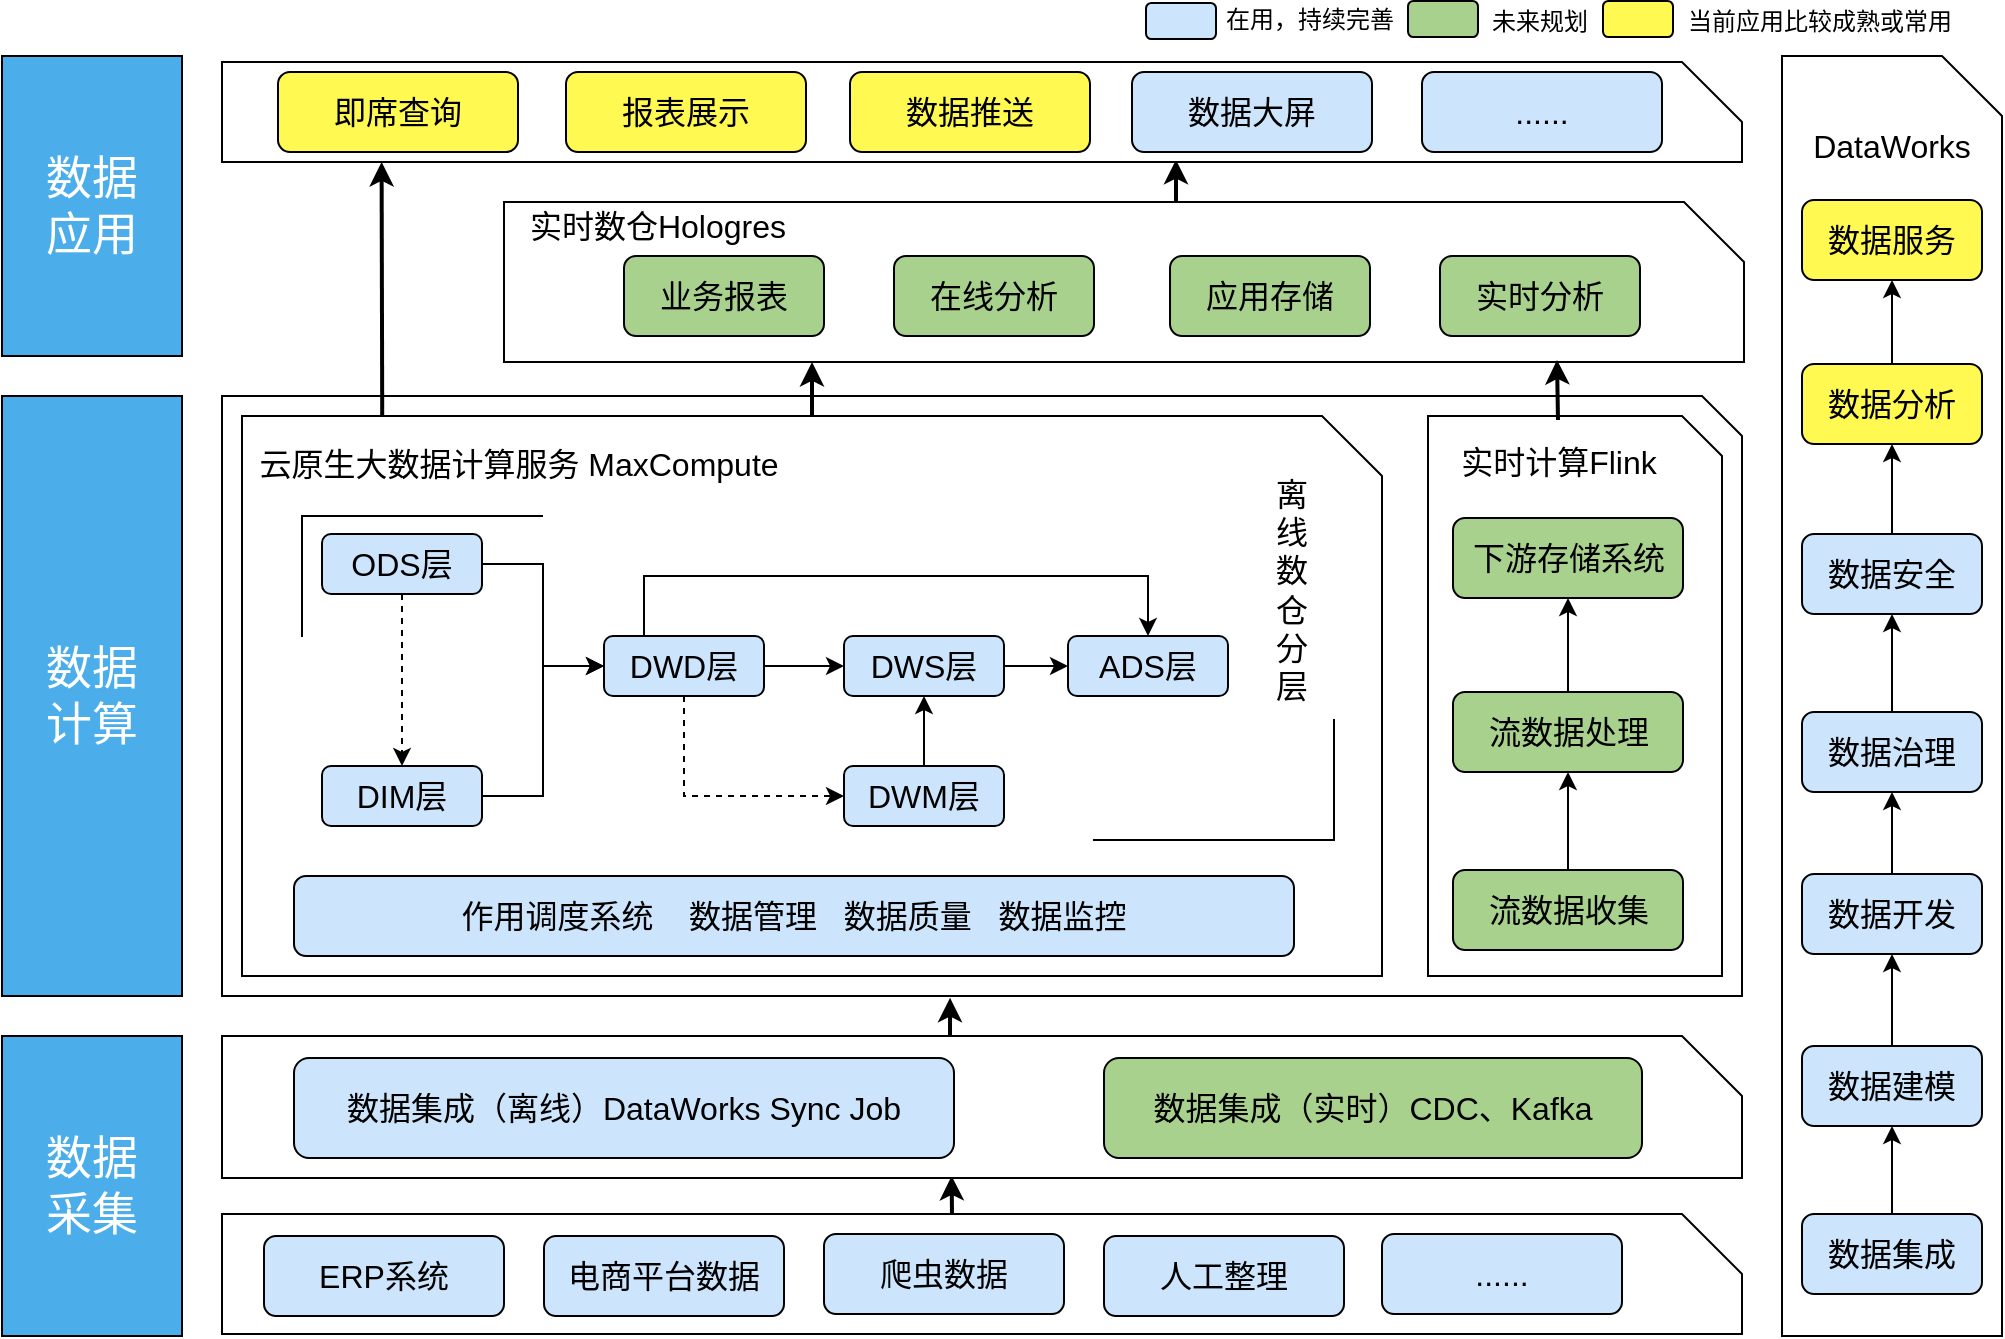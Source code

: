 <mxfile version="21.6.8" type="device">
  <diagram name="第 1 页" id="QZ-XhquxqgqQQardBemm">
    <mxGraphModel dx="1418" dy="828" grid="1" gridSize="10" guides="1" tooltips="1" connect="1" arrows="1" fold="1" page="1" pageScale="1" pageWidth="827" pageHeight="1169" math="0" shadow="0">
      <root>
        <mxCell id="0" />
        <mxCell id="1" parent="0" />
        <mxCell id="tLti-YRvukuOcAs1XiKG-55" style="edgeStyle=orthogonalEdgeStyle;rounded=0;orthogonalLoop=1;jettySize=auto;html=1;exitX=0;exitY=0;exitDx=0;exitDy=395;exitPerimeter=0;entryX=0.986;entryY=0.52;entryDx=0;entryDy=0;entryPerimeter=0;strokeWidth=2;fontSize=16;" parent="1" source="TaoI4OjyOEbNl3elvoRA-2" target="TaoI4OjyOEbNl3elvoRA-11" edge="1">
          <mxGeometry relative="1" as="geometry" />
        </mxCell>
        <mxCell id="TaoI4OjyOEbNl3elvoRA-2" value="" style="shape=card;whiteSpace=wrap;html=1;direction=south;strokeColor=#000000;fontSize=16;" parent="1" vertex="1">
          <mxGeometry x="350" y="769" width="760" height="60" as="geometry" />
        </mxCell>
        <mxCell id="TaoI4OjyOEbNl3elvoRA-3" value="&lt;font style=&quot;font-size: 16px;&quot;&gt;ERP系统&lt;/font&gt;" style="rounded=1;whiteSpace=wrap;html=1;movable=1;resizable=1;rotatable=1;deletable=1;editable=1;locked=0;connectable=1;fillColor=#cce5fc;strokeColor=#000000;fontSize=16;" parent="1" vertex="1">
          <mxGeometry x="371" y="780" width="120" height="40" as="geometry" />
        </mxCell>
        <mxCell id="TaoI4OjyOEbNl3elvoRA-4" value="&lt;font style=&quot;font-size: 16px;&quot;&gt;爬虫数据&lt;/font&gt;" style="rounded=1;whiteSpace=wrap;html=1;movable=1;resizable=1;rotatable=1;deletable=1;editable=1;locked=0;connectable=1;fillColor=#cce5fc;strokeColor=#000000;fontSize=16;" parent="1" vertex="1">
          <mxGeometry x="651" y="779" width="120" height="40" as="geometry" />
        </mxCell>
        <mxCell id="TaoI4OjyOEbNl3elvoRA-5" value="&lt;span style=&quot;font-size: 16px;&quot;&gt;电商平台数据&lt;/span&gt;" style="rounded=1;whiteSpace=wrap;html=1;movable=1;resizable=1;rotatable=1;deletable=1;editable=1;locked=0;connectable=1;fillColor=#cce5fc;strokeColor=#000000;fontSize=16;" parent="1" vertex="1">
          <mxGeometry x="511" y="780" width="120" height="40" as="geometry" />
        </mxCell>
        <mxCell id="TaoI4OjyOEbNl3elvoRA-6" value="&lt;font style=&quot;font-size: 16px;&quot;&gt;人工整理&lt;/font&gt;" style="rounded=1;whiteSpace=wrap;html=1;movable=1;resizable=1;rotatable=1;deletable=1;editable=1;locked=0;connectable=1;fillColor=#cce5fc;strokeColor=#000000;fontSize=16;" parent="1" vertex="1">
          <mxGeometry x="791" y="780" width="120" height="40" as="geometry" />
        </mxCell>
        <mxCell id="TaoI4OjyOEbNl3elvoRA-7" value="" style="shape=card;whiteSpace=wrap;html=1;direction=south;strokeColor=#000000;fontSize=16;" parent="1" vertex="1">
          <mxGeometry x="1130" y="190" width="110" height="640" as="geometry" />
        </mxCell>
        <mxCell id="TaoI4OjyOEbNl3elvoRA-9" value="&lt;font style=&quot;font-size: 16px;&quot;&gt;DataWorks&lt;/font&gt;" style="text;html=1;strokeColor=none;fillColor=none;align=center;verticalAlign=middle;whiteSpace=wrap;rounded=0;fontColor=#000000;fontSize=16;" parent="1" vertex="1">
          <mxGeometry x="1135" y="220" width="100" height="30" as="geometry" />
        </mxCell>
        <mxCell id="tLti-YRvukuOcAs1XiKG-60" style="edgeStyle=orthogonalEdgeStyle;rounded=0;orthogonalLoop=1;jettySize=auto;html=1;exitX=0;exitY=0;exitDx=0;exitDy=395;exitPerimeter=0;entryX=1.003;entryY=0.521;entryDx=0;entryDy=0;entryPerimeter=0;strokeWidth=2;fontSize=16;" parent="1" source="TaoI4OjyOEbNl3elvoRA-11" target="TaoI4OjyOEbNl3elvoRA-14" edge="1">
          <mxGeometry relative="1" as="geometry" />
        </mxCell>
        <mxCell id="TaoI4OjyOEbNl3elvoRA-11" value="" style="shape=card;whiteSpace=wrap;html=1;direction=south;strokeColor=#000000;fontSize=16;" parent="1" vertex="1">
          <mxGeometry x="350" y="680" width="760" height="71" as="geometry" />
        </mxCell>
        <mxCell id="TaoI4OjyOEbNl3elvoRA-12" value="&lt;span style=&quot;font-size: 16px;&quot;&gt;数据集成（离线）DataWorks Sync Job&lt;/span&gt;" style="rounded=1;whiteSpace=wrap;html=1;movable=1;resizable=1;rotatable=1;deletable=1;editable=1;locked=0;connectable=1;fillColor=#cce5fc;strokeColor=#000000;fontSize=16;" parent="1" vertex="1">
          <mxGeometry x="386" y="691" width="330" height="50" as="geometry" />
        </mxCell>
        <mxCell id="TaoI4OjyOEbNl3elvoRA-13" value="&lt;span style=&quot;font-size: 16px;&quot;&gt;数据集成（实时）CDC、Kafka&lt;/span&gt;" style="rounded=1;whiteSpace=wrap;html=1;movable=1;resizable=1;rotatable=1;deletable=1;editable=1;locked=0;connectable=1;fillColor=#a9d18e;strokeColor=#000000;fontSize=16;" parent="1" vertex="1">
          <mxGeometry x="791" y="691" width="269" height="50" as="geometry" />
        </mxCell>
        <mxCell id="TaoI4OjyOEbNl3elvoRA-14" value="" style="verticalLabelPosition=bottom;verticalAlign=top;html=1;shape=card;whiteSpace=wrap;size=20;arcSize=12;direction=south;strokeColor=#000000;fontSize=16;" parent="1" vertex="1">
          <mxGeometry x="350" y="360" width="760" height="300" as="geometry" />
        </mxCell>
        <mxCell id="TaoI4OjyOEbNl3elvoRA-16" value="" style="verticalLabelPosition=bottom;verticalAlign=top;html=1;shape=card;whiteSpace=wrap;size=20;arcSize=12;direction=south;strokeColor=#000000;fontSize=16;" parent="1" vertex="1">
          <mxGeometry x="953" y="370" width="147" height="280" as="geometry" />
        </mxCell>
        <mxCell id="TaoI4OjyOEbNl3elvoRA-17" value="&lt;font style=&quot;font-size: 16px;&quot;&gt;实时计算Flink&lt;/font&gt;" style="text;html=1;strokeColor=none;fillColor=none;align=center;verticalAlign=middle;whiteSpace=wrap;rounded=0;fontColor=#000000;labelBorderColor=none;fontSize=16;" parent="1" vertex="1">
          <mxGeometry x="960.5" y="378" width="115" height="30" as="geometry" />
        </mxCell>
        <mxCell id="TaoI4OjyOEbNl3elvoRA-19" value="" style="shape=card;whiteSpace=wrap;html=1;direction=south;strokeColor=#000000;fontSize=16;" parent="1" vertex="1">
          <mxGeometry x="360" y="370" width="570" height="280" as="geometry" />
        </mxCell>
        <mxCell id="TaoI4OjyOEbNl3elvoRA-20" value="&lt;span style=&quot;font-size: 16px;&quot;&gt;下游存储系统&lt;/span&gt;" style="rounded=1;whiteSpace=wrap;html=1;movable=1;resizable=1;rotatable=1;deletable=1;editable=1;locked=0;connectable=1;fillColor=#a9d18e;strokeColor=#000000;fontSize=16;" parent="1" vertex="1">
          <mxGeometry x="965.5" y="421" width="115" height="40" as="geometry" />
        </mxCell>
        <mxCell id="TaoI4OjyOEbNl3elvoRA-21" value="" style="edgeStyle=orthogonalEdgeStyle;rounded=0;orthogonalLoop=1;jettySize=auto;html=1;strokeWidth=1;strokeColor=#000000;fontSize=16;" parent="1" source="TaoI4OjyOEbNl3elvoRA-22" target="TaoI4OjyOEbNl3elvoRA-20" edge="1">
          <mxGeometry relative="1" as="geometry" />
        </mxCell>
        <mxCell id="TaoI4OjyOEbNl3elvoRA-22" value="&lt;span style=&quot;font-size: 16px;&quot;&gt;流数据处理&lt;/span&gt;" style="rounded=1;whiteSpace=wrap;html=1;movable=1;resizable=1;rotatable=1;deletable=1;editable=1;locked=0;connectable=1;fillColor=#a9d18e;strokeColor=#000000;fontSize=16;" parent="1" vertex="1">
          <mxGeometry x="965.5" y="508" width="115" height="40" as="geometry" />
        </mxCell>
        <mxCell id="tLti-YRvukuOcAs1XiKG-68" value="" style="edgeStyle=orthogonalEdgeStyle;rounded=0;orthogonalLoop=1;jettySize=auto;html=1;" parent="1" source="TaoI4OjyOEbNl3elvoRA-24" target="TaoI4OjyOEbNl3elvoRA-22" edge="1">
          <mxGeometry relative="1" as="geometry" />
        </mxCell>
        <mxCell id="TaoI4OjyOEbNl3elvoRA-24" value="&lt;span style=&quot;font-size: 16px;&quot;&gt;流数据收集&lt;/span&gt;" style="rounded=1;whiteSpace=wrap;html=1;movable=1;resizable=1;rotatable=1;deletable=1;editable=1;locked=0;connectable=1;fillColor=#a9d18e;strokeColor=#000000;fontSize=16;" parent="1" vertex="1">
          <mxGeometry x="965.5" y="597" width="115" height="40" as="geometry" />
        </mxCell>
        <mxCell id="TaoI4OjyOEbNl3elvoRA-25" style="edgeStyle=elbowEdgeStyle;rounded=0;orthogonalLoop=1;jettySize=auto;html=1;entryX=1.038;entryY=0.231;entryDx=0;entryDy=0;entryPerimeter=0;strokeColor=#000000;strokeWidth=2;fontSize=16;" parent="1" edge="1">
          <mxGeometry relative="1" as="geometry">
            <mxPoint x="827" y="263" as="sourcePoint" />
            <mxPoint x="826.75" y="241.9" as="targetPoint" />
          </mxGeometry>
        </mxCell>
        <mxCell id="TaoI4OjyOEbNl3elvoRA-26" value="" style="shape=card;whiteSpace=wrap;html=1;direction=south;strokeColor=#000000;fontSize=16;" parent="1" vertex="1">
          <mxGeometry x="491" y="263" width="620" height="80" as="geometry" />
        </mxCell>
        <mxCell id="TaoI4OjyOEbNl3elvoRA-27" value="&lt;font style=&quot;font-size: 16px;&quot;&gt;实时数仓Hologres&lt;/font&gt;" style="text;html=1;strokeColor=none;fillColor=none;align=center;verticalAlign=middle;whiteSpace=wrap;rounded=0;fontColor=#000000;fontSize=16;" parent="1" vertex="1">
          <mxGeometry x="493" y="260" width="150" height="30" as="geometry" />
        </mxCell>
        <mxCell id="TaoI4OjyOEbNl3elvoRA-28" value="&lt;font style=&quot;font-size: 16px;&quot;&gt;业务报表&lt;/font&gt;" style="rounded=1;whiteSpace=wrap;html=1;movable=1;resizable=1;rotatable=1;deletable=1;editable=1;locked=0;connectable=1;fillColor=#a9d18e;strokeColor=#000000;fontSize=16;" parent="1" vertex="1">
          <mxGeometry x="551" y="290" width="100" height="40" as="geometry" />
        </mxCell>
        <mxCell id="TaoI4OjyOEbNl3elvoRA-29" value="&lt;span style=&quot;font-size: 16px;&quot;&gt;在线分析&lt;/span&gt;" style="rounded=1;whiteSpace=wrap;html=1;movable=1;resizable=1;rotatable=1;deletable=1;editable=1;locked=0;connectable=1;fillColor=#a9d18e;strokeColor=#000000;fontSize=16;" parent="1" vertex="1">
          <mxGeometry x="686" y="290" width="100" height="40" as="geometry" />
        </mxCell>
        <mxCell id="TaoI4OjyOEbNl3elvoRA-30" value="&lt;font style=&quot;font-size: 16px;&quot;&gt;应用存储&lt;/font&gt;" style="rounded=1;whiteSpace=wrap;html=1;movable=1;resizable=1;rotatable=1;deletable=1;editable=1;locked=0;connectable=1;fillColor=#a9d18e;strokeColor=#000000;fontSize=16;" parent="1" vertex="1">
          <mxGeometry x="824" y="290" width="100" height="40" as="geometry" />
        </mxCell>
        <mxCell id="TaoI4OjyOEbNl3elvoRA-31" value="&lt;font style=&quot;font-size: 16px;&quot;&gt;实时分析&lt;/font&gt;" style="rounded=1;whiteSpace=wrap;html=1;movable=1;resizable=1;rotatable=1;deletable=1;editable=1;locked=0;connectable=1;fillColor=#a9d18e;strokeColor=#000000;fontSize=16;" parent="1" vertex="1">
          <mxGeometry x="959" y="290" width="100" height="40" as="geometry" />
        </mxCell>
        <mxCell id="TaoI4OjyOEbNl3elvoRA-32" value="" style="shape=card;whiteSpace=wrap;html=1;direction=south;strokeColor=#000000;fontSize=16;" parent="1" vertex="1">
          <mxGeometry x="350" y="193" width="760" height="50" as="geometry" />
        </mxCell>
        <mxCell id="TaoI4OjyOEbNl3elvoRA-33" value="&lt;span style=&quot;font-size: 16px;&quot;&gt;即席查询&lt;/span&gt;" style="rounded=1;whiteSpace=wrap;html=1;movable=1;resizable=1;rotatable=1;deletable=1;editable=1;locked=0;connectable=1;fillColor=#fff951;strokeColor=#000000;fontSize=16;" parent="1" vertex="1">
          <mxGeometry x="378" y="198" width="120" height="40" as="geometry" />
        </mxCell>
        <mxCell id="TaoI4OjyOEbNl3elvoRA-34" value="&lt;span style=&quot;font-size: 16px;&quot;&gt;报表展示&lt;/span&gt;" style="rounded=1;whiteSpace=wrap;html=1;movable=1;resizable=1;rotatable=1;deletable=1;editable=1;locked=0;connectable=1;fillColor=#fff951;strokeColor=#000000;fontSize=16;" parent="1" vertex="1">
          <mxGeometry x="522" y="198" width="120" height="40" as="geometry" />
        </mxCell>
        <mxCell id="TaoI4OjyOEbNl3elvoRA-35" value="&lt;span style=&quot;font-size: 16px;&quot;&gt;数据推送&lt;/span&gt;" style="rounded=1;whiteSpace=wrap;html=1;movable=1;resizable=1;rotatable=1;deletable=1;editable=1;locked=0;connectable=1;fillColor=#fff951;strokeColor=#000000;fontSize=16;" parent="1" vertex="1">
          <mxGeometry x="664" y="198" width="120" height="40" as="geometry" />
        </mxCell>
        <mxCell id="TaoI4OjyOEbNl3elvoRA-36" value="&lt;span style=&quot;font-size: 16px;&quot;&gt;数据大屏&lt;/span&gt;" style="rounded=1;whiteSpace=wrap;html=1;movable=1;resizable=1;rotatable=1;deletable=1;editable=1;locked=0;connectable=1;fillColor=#cce5fc;strokeColor=#000000;fontSize=16;" parent="1" vertex="1">
          <mxGeometry x="805" y="198" width="120" height="40" as="geometry" />
        </mxCell>
        <mxCell id="TaoI4OjyOEbNl3elvoRA-37" style="edgeStyle=orthogonalEdgeStyle;rounded=0;orthogonalLoop=1;jettySize=auto;html=1;strokeColor=#000000;strokeWidth=2;fontSize=16;" parent="1" source="TaoI4OjyOEbNl3elvoRA-19" target="TaoI4OjyOEbNl3elvoRA-26" edge="1">
          <mxGeometry relative="1" as="geometry">
            <Array as="points">
              <mxPoint x="580" y="288" />
              <mxPoint x="580" y="288" />
            </Array>
          </mxGeometry>
        </mxCell>
        <mxCell id="TaoI4OjyOEbNl3elvoRA-38" value="云原生大数据计算服务 MaxCompute" style="text;html=1;strokeColor=none;fillColor=none;align=center;verticalAlign=middle;whiteSpace=wrap;rounded=0;fontColor=#000000;fontSize=16;" parent="1" vertex="1">
          <mxGeometry x="367" y="379" width="263" height="30" as="geometry" />
        </mxCell>
        <mxCell id="TaoI4OjyOEbNl3elvoRA-40" value="&lt;span style=&quot;font-size: 16px;&quot;&gt;作用调度系统&amp;nbsp; &amp;nbsp; 数据管理&amp;nbsp; &amp;nbsp;数据质量&amp;nbsp; &amp;nbsp;数据监控&lt;/span&gt;" style="rounded=1;whiteSpace=wrap;html=1;movable=1;resizable=1;rotatable=1;deletable=1;editable=1;locked=0;connectable=1;fillColor=#cce5fc;strokeColor=#000000;fontSize=16;" parent="1" vertex="1">
          <mxGeometry x="386" y="600" width="500" height="40" as="geometry" />
        </mxCell>
        <mxCell id="TaoI4OjyOEbNl3elvoRA-42" value="&lt;font style=&quot;font-size: 16px;&quot;&gt;离线数仓&lt;br style=&quot;font-size: 16px;&quot;&gt;分层&lt;br style=&quot;font-size: 16px;&quot;&gt;&lt;/font&gt;" style="text;html=1;strokeColor=none;fillColor=none;align=center;verticalAlign=middle;whiteSpace=wrap;rounded=0;fontSize=16;" parent="1" vertex="1">
          <mxGeometry x="870" y="387" width="30" height="140" as="geometry" />
        </mxCell>
        <mxCell id="TaoI4OjyOEbNl3elvoRA-50" value="" style="shape=partialRectangle;whiteSpace=wrap;html=1;bottom=0;right=0;fillColor=none;strokeColor=#000000;fontSize=16;" parent="1" vertex="1">
          <mxGeometry x="390" y="420" width="120" height="60" as="geometry" />
        </mxCell>
        <mxCell id="TaoI4OjyOEbNl3elvoRA-53" value="" style="shape=partialRectangle;whiteSpace=wrap;html=1;top=0;left=0;fillColor=none;strokeColor=#000000;fontSize=16;" parent="1" vertex="1">
          <mxGeometry x="786" y="522" width="120" height="60" as="geometry" />
        </mxCell>
        <mxCell id="TaoI4OjyOEbNl3elvoRA-55" value="&lt;font style=&quot;font-size: 16px;&quot;&gt;数据服务&lt;/font&gt;" style="rounded=1;whiteSpace=wrap;html=1;movable=1;resizable=1;rotatable=1;deletable=1;editable=1;locked=0;connectable=1;fillColor=#fff951;strokeColor=#000000;fontSize=16;" parent="1" vertex="1">
          <mxGeometry x="1140" y="262" width="90" height="40" as="geometry" />
        </mxCell>
        <mxCell id="TaoI4OjyOEbNl3elvoRA-56" value="" style="edgeStyle=orthogonalEdgeStyle;rounded=0;orthogonalLoop=1;jettySize=auto;html=1;strokeColor=#000000;strokeWidth=1;fontSize=16;" parent="1" source="TaoI4OjyOEbNl3elvoRA-57" target="TaoI4OjyOEbNl3elvoRA-55" edge="1">
          <mxGeometry relative="1" as="geometry" />
        </mxCell>
        <mxCell id="TaoI4OjyOEbNl3elvoRA-57" value="&lt;font style=&quot;font-size: 16px;&quot;&gt;数据分析&lt;/font&gt;" style="rounded=1;whiteSpace=wrap;html=1;movable=1;resizable=1;rotatable=1;deletable=1;editable=1;locked=0;connectable=1;fillColor=#fff951;strokeColor=#000000;fontSize=16;" parent="1" vertex="1">
          <mxGeometry x="1140" y="344" width="90" height="40" as="geometry" />
        </mxCell>
        <mxCell id="TaoI4OjyOEbNl3elvoRA-58" value="" style="edgeStyle=orthogonalEdgeStyle;rounded=0;orthogonalLoop=1;jettySize=auto;html=1;strokeWidth=1;strokeColor=#000000;fontSize=16;" parent="1" source="TaoI4OjyOEbNl3elvoRA-59" target="TaoI4OjyOEbNl3elvoRA-57" edge="1">
          <mxGeometry relative="1" as="geometry" />
        </mxCell>
        <mxCell id="TaoI4OjyOEbNl3elvoRA-59" value="&lt;font style=&quot;font-size: 16px;&quot;&gt;数据安全&lt;/font&gt;" style="rounded=1;whiteSpace=wrap;html=1;movable=1;resizable=1;rotatable=1;deletable=1;editable=1;locked=0;connectable=1;fillColor=#cce5fc;strokeColor=#000000;fontSize=16;" parent="1" vertex="1">
          <mxGeometry x="1140" y="429" width="90" height="40" as="geometry" />
        </mxCell>
        <mxCell id="TaoI4OjyOEbNl3elvoRA-60" value="" style="edgeStyle=orthogonalEdgeStyle;rounded=0;orthogonalLoop=1;jettySize=auto;html=1;strokeColor=#000000;strokeWidth=1;fontSize=16;" parent="1" source="TaoI4OjyOEbNl3elvoRA-61" target="TaoI4OjyOEbNl3elvoRA-59" edge="1">
          <mxGeometry relative="1" as="geometry" />
        </mxCell>
        <mxCell id="TaoI4OjyOEbNl3elvoRA-61" value="&lt;font style=&quot;font-size: 16px;&quot;&gt;数据治理&lt;/font&gt;" style="rounded=1;whiteSpace=wrap;html=1;movable=1;resizable=1;rotatable=1;deletable=1;editable=1;locked=0;connectable=1;fillColor=#cce5fc;strokeColor=#000000;fontSize=16;" parent="1" vertex="1">
          <mxGeometry x="1140" y="518" width="90" height="40" as="geometry" />
        </mxCell>
        <mxCell id="TaoI4OjyOEbNl3elvoRA-62" value="" style="edgeStyle=orthogonalEdgeStyle;rounded=0;orthogonalLoop=1;jettySize=auto;html=1;strokeColor=#000000;strokeWidth=1;fontSize=16;" parent="1" source="TaoI4OjyOEbNl3elvoRA-63" target="TaoI4OjyOEbNl3elvoRA-61" edge="1">
          <mxGeometry relative="1" as="geometry" />
        </mxCell>
        <mxCell id="TaoI4OjyOEbNl3elvoRA-63" value="&lt;font style=&quot;font-size: 16px;&quot;&gt;数据开发&lt;/font&gt;" style="rounded=1;whiteSpace=wrap;html=1;movable=1;resizable=1;rotatable=1;deletable=1;editable=1;locked=0;connectable=1;fillColor=#cce5fc;strokeColor=#000000;fontSize=16;" parent="1" vertex="1">
          <mxGeometry x="1140" y="599" width="90" height="40" as="geometry" />
        </mxCell>
        <mxCell id="TaoI4OjyOEbNl3elvoRA-64" value="" style="edgeStyle=orthogonalEdgeStyle;rounded=0;orthogonalLoop=1;jettySize=auto;html=1;strokeColor=#000000;strokeWidth=1;fontSize=16;" parent="1" source="TaoI4OjyOEbNl3elvoRA-65" target="TaoI4OjyOEbNl3elvoRA-63" edge="1">
          <mxGeometry relative="1" as="geometry" />
        </mxCell>
        <mxCell id="TaoI4OjyOEbNl3elvoRA-65" value="&lt;font style=&quot;font-size: 16px;&quot;&gt;数据建模&lt;/font&gt;" style="rounded=1;whiteSpace=wrap;html=1;movable=1;resizable=1;rotatable=1;deletable=1;editable=1;locked=0;connectable=1;fillColor=#cce5fc;strokeColor=#000000;fontSize=16;" parent="1" vertex="1">
          <mxGeometry x="1140" y="685" width="90" height="40" as="geometry" />
        </mxCell>
        <mxCell id="TaoI4OjyOEbNl3elvoRA-66" value="" style="edgeStyle=orthogonalEdgeStyle;rounded=0;orthogonalLoop=1;jettySize=auto;html=1;strokeColor=#000000;strokeWidth=1;fontSize=16;" parent="1" source="TaoI4OjyOEbNl3elvoRA-67" target="TaoI4OjyOEbNl3elvoRA-65" edge="1">
          <mxGeometry relative="1" as="geometry" />
        </mxCell>
        <mxCell id="TaoI4OjyOEbNl3elvoRA-67" value="&lt;font style=&quot;font-size: 16px;&quot;&gt;数据集成&lt;/font&gt;" style="rounded=1;whiteSpace=wrap;html=1;movable=1;resizable=1;rotatable=1;deletable=1;editable=1;locked=0;connectable=1;fillColor=#cce5fc;strokeColor=#000000;fontSize=16;" parent="1" vertex="1">
          <mxGeometry x="1140" y="769" width="90" height="40" as="geometry" />
        </mxCell>
        <mxCell id="TaoI4OjyOEbNl3elvoRA-69" value="&lt;font style=&quot;font-size: 23px;&quot;&gt;数据&lt;br style=&quot;font-size: 23px;&quot;&gt;采集&lt;br style=&quot;font-size: 23px;&quot;&gt;&lt;/font&gt;" style="text;html=1;strokeColor=#000000;fillColor=#4badea;align=center;verticalAlign=middle;whiteSpace=wrap;rounded=0;fontColor=#ffffff;fontSize=23;" parent="1" vertex="1">
          <mxGeometry x="240" y="680" width="90" height="150" as="geometry" />
        </mxCell>
        <mxCell id="TaoI4OjyOEbNl3elvoRA-70" value="&lt;font style=&quot;font-size: 23px;&quot;&gt;数据&lt;br style=&quot;font-size: 23px;&quot;&gt;计算&lt;br style=&quot;font-size: 23px;&quot;&gt;&lt;/font&gt;" style="text;html=1;strokeColor=#000000;fillColor=#4badea;align=center;verticalAlign=middle;whiteSpace=wrap;rounded=0;fontColor=#ffffff;fontSize=23;" parent="1" vertex="1">
          <mxGeometry x="240" y="360" width="90" height="300" as="geometry" />
        </mxCell>
        <mxCell id="TaoI4OjyOEbNl3elvoRA-72" value="&lt;font style=&quot;font-size: 23px;&quot;&gt;数据&lt;br style=&quot;font-size: 23px;&quot;&gt;应用&lt;br style=&quot;font-size: 23px;&quot;&gt;&lt;/font&gt;" style="text;html=1;strokeColor=#000000;fillColor=#4badea;align=center;verticalAlign=middle;whiteSpace=wrap;rounded=0;fontColor=#ffffff;fontSize=23;" parent="1" vertex="1">
          <mxGeometry x="240" y="190" width="90" height="150" as="geometry" />
        </mxCell>
        <mxCell id="TaoI4OjyOEbNl3elvoRA-145" value="" style="rounded=1;whiteSpace=wrap;html=1;movable=1;resizable=1;rotatable=1;deletable=1;editable=1;locked=0;connectable=1;fillColor=#cce5fc;strokeColor=#000000;strokeWidth=1;" parent="1" vertex="1">
          <mxGeometry x="812" y="163.5" width="35" height="18" as="geometry" />
        </mxCell>
        <mxCell id="TaoI4OjyOEbNl3elvoRA-146" value="" style="rounded=1;whiteSpace=wrap;html=1;movable=1;resizable=1;rotatable=1;deletable=1;editable=1;locked=0;connectable=1;fillColor=#a9d18e;strokeColor=#000000;" parent="1" vertex="1">
          <mxGeometry x="943" y="162.5" width="35" height="18" as="geometry" />
        </mxCell>
        <mxCell id="TaoI4OjyOEbNl3elvoRA-147" value="" style="rounded=1;whiteSpace=wrap;html=1;movable=1;resizable=1;rotatable=1;deletable=1;editable=1;locked=0;connectable=1;fillColor=#fff951;strokeColor=#000000;strokeWidth=1;" parent="1" vertex="1">
          <mxGeometry x="1040.5" y="162.5" width="35" height="18" as="geometry" />
        </mxCell>
        <mxCell id="TaoI4OjyOEbNl3elvoRA-148" value="在用，持续完善" style="rounded=1;whiteSpace=wrap;html=1;movable=1;resizable=1;rotatable=1;deletable=1;editable=1;locked=0;connectable=1;strokeColor=none;fontSize=12;" parent="1" vertex="1">
          <mxGeometry x="849" y="162" width="90" height="20" as="geometry" />
        </mxCell>
        <mxCell id="TaoI4OjyOEbNl3elvoRA-149" value="未来规划" style="rounded=1;whiteSpace=wrap;html=1;movable=1;resizable=1;rotatable=1;deletable=1;editable=1;locked=0;connectable=1;strokeColor=none;" parent="1" vertex="1">
          <mxGeometry x="980.5" y="162.5" width="56" height="20" as="geometry" />
        </mxCell>
        <mxCell id="TaoI4OjyOEbNl3elvoRA-150" value="当前应用比较成熟或常用" style="rounded=1;whiteSpace=wrap;html=1;movable=1;resizable=1;rotatable=1;deletable=1;editable=1;locked=0;connectable=1;strokeColor=none;" parent="1" vertex="1">
          <mxGeometry x="1079" y="162.5" width="140" height="20" as="geometry" />
        </mxCell>
        <mxCell id="tLti-YRvukuOcAs1XiKG-25" style="edgeStyle=orthogonalEdgeStyle;rounded=0;orthogonalLoop=1;jettySize=auto;html=1;entryX=0.5;entryY=0;entryDx=0;entryDy=0;fillColor=#ffe6cc;strokeColor=#000000;strokeWidth=1;dashed=1;fontSize=16;" parent="1" source="tLti-YRvukuOcAs1XiKG-27" target="tLti-YRvukuOcAs1XiKG-29" edge="1">
          <mxGeometry relative="1" as="geometry" />
        </mxCell>
        <mxCell id="tLti-YRvukuOcAs1XiKG-26" style="edgeStyle=orthogonalEdgeStyle;rounded=0;orthogonalLoop=1;jettySize=auto;html=1;entryX=0;entryY=0.5;entryDx=0;entryDy=0;strokeColor=#000000;strokeWidth=1;fontSize=16;" parent="1" source="tLti-YRvukuOcAs1XiKG-27" target="tLti-YRvukuOcAs1XiKG-33" edge="1">
          <mxGeometry relative="1" as="geometry" />
        </mxCell>
        <mxCell id="tLti-YRvukuOcAs1XiKG-27" value="&lt;font style=&quot;font-size: 16px;&quot;&gt;ODS层&lt;/font&gt;" style="rounded=1;whiteSpace=wrap;html=1;fillColor=#cce5fc;strokeColor=#000000;fontSize=16;" parent="1" vertex="1">
          <mxGeometry x="400" y="429" width="80" height="30" as="geometry" />
        </mxCell>
        <mxCell id="tLti-YRvukuOcAs1XiKG-28" style="edgeStyle=orthogonalEdgeStyle;rounded=0;orthogonalLoop=1;jettySize=auto;html=1;entryX=0;entryY=0.5;entryDx=0;entryDy=0;strokeColor=#000000;strokeWidth=1;fontSize=16;" parent="1" source="tLti-YRvukuOcAs1XiKG-29" target="tLti-YRvukuOcAs1XiKG-33" edge="1">
          <mxGeometry relative="1" as="geometry" />
        </mxCell>
        <mxCell id="tLti-YRvukuOcAs1XiKG-29" value="&lt;font style=&quot;font-size: 16px;&quot;&gt;DIM层&lt;/font&gt;" style="rounded=1;whiteSpace=wrap;html=1;fillColor=#cce5fc;strokeColor=#000000;fontSize=16;" parent="1" vertex="1">
          <mxGeometry x="400" y="545" width="80" height="30" as="geometry" />
        </mxCell>
        <mxCell id="tLti-YRvukuOcAs1XiKG-30" style="edgeStyle=orthogonalEdgeStyle;rounded=0;orthogonalLoop=1;jettySize=auto;html=1;entryX=0;entryY=0.5;entryDx=0;entryDy=0;strokeColor=#000000;strokeWidth=1;fontSize=16;" parent="1" source="tLti-YRvukuOcAs1XiKG-33" target="tLti-YRvukuOcAs1XiKG-35" edge="1">
          <mxGeometry relative="1" as="geometry" />
        </mxCell>
        <mxCell id="tLti-YRvukuOcAs1XiKG-31" style="edgeStyle=orthogonalEdgeStyle;rounded=0;orthogonalLoop=1;jettySize=auto;html=1;exitX=0.5;exitY=1;exitDx=0;exitDy=0;entryX=0;entryY=0.5;entryDx=0;entryDy=0;dashed=1;strokeColor=#000000;strokeWidth=1;fontSize=16;" parent="1" source="tLti-YRvukuOcAs1XiKG-33" target="tLti-YRvukuOcAs1XiKG-38" edge="1">
          <mxGeometry relative="1" as="geometry" />
        </mxCell>
        <mxCell id="tLti-YRvukuOcAs1XiKG-40" style="edgeStyle=orthogonalEdgeStyle;rounded=0;orthogonalLoop=1;jettySize=auto;html=1;entryX=0.5;entryY=0;entryDx=0;entryDy=0;strokeColor=#000000;fontSize=16;" parent="1" source="tLti-YRvukuOcAs1XiKG-33" target="tLti-YRvukuOcAs1XiKG-36" edge="1">
          <mxGeometry relative="1" as="geometry">
            <Array as="points">
              <mxPoint x="561" y="450" />
              <mxPoint x="813" y="450" />
            </Array>
          </mxGeometry>
        </mxCell>
        <mxCell id="tLti-YRvukuOcAs1XiKG-33" value="&lt;font style=&quot;font-size: 16px;&quot;&gt;DWD层&lt;/font&gt;" style="rounded=1;whiteSpace=wrap;html=1;fillColor=#cce5fc;strokeColor=#000000;fontSize=16;" parent="1" vertex="1">
          <mxGeometry x="541" y="480" width="80" height="30" as="geometry" />
        </mxCell>
        <mxCell id="tLti-YRvukuOcAs1XiKG-34" style="edgeStyle=orthogonalEdgeStyle;rounded=0;orthogonalLoop=1;jettySize=auto;html=1;entryX=0;entryY=0.5;entryDx=0;entryDy=0;strokeWidth=1;strokeColor=#000000;fontSize=16;" parent="1" source="tLti-YRvukuOcAs1XiKG-35" target="tLti-YRvukuOcAs1XiKG-36" edge="1">
          <mxGeometry relative="1" as="geometry" />
        </mxCell>
        <mxCell id="tLti-YRvukuOcAs1XiKG-35" value="&lt;font style=&quot;font-size: 16px;&quot;&gt;DWS层&lt;/font&gt;" style="rounded=1;whiteSpace=wrap;html=1;fillColor=#cce5fc;strokeColor=#000000;fontSize=16;" parent="1" vertex="1">
          <mxGeometry x="661" y="480" width="80" height="30" as="geometry" />
        </mxCell>
        <mxCell id="tLti-YRvukuOcAs1XiKG-36" value="&lt;font style=&quot;font-size: 16px;&quot;&gt;ADS层&lt;/font&gt;" style="rounded=1;whiteSpace=wrap;html=1;fillColor=#cce5fc;strokeColor=#000000;fontSize=16;" parent="1" vertex="1">
          <mxGeometry x="773" y="480" width="80" height="30" as="geometry" />
        </mxCell>
        <mxCell id="tLti-YRvukuOcAs1XiKG-39" value="" style="edgeStyle=orthogonalEdgeStyle;rounded=0;orthogonalLoop=1;jettySize=auto;html=1;strokeColor=#000000;strokeWidth=1;fontSize=16;" parent="1" source="tLti-YRvukuOcAs1XiKG-38" target="tLti-YRvukuOcAs1XiKG-35" edge="1">
          <mxGeometry relative="1" as="geometry" />
        </mxCell>
        <mxCell id="tLti-YRvukuOcAs1XiKG-38" value="&lt;font style=&quot;font-size: 16px;&quot;&gt;DWM层&lt;/font&gt;" style="rounded=1;whiteSpace=wrap;html=1;fillColor=#cce5fc;strokeColor=#000000;fontSize=16;" parent="1" vertex="1">
          <mxGeometry x="661" y="545" width="80" height="30" as="geometry" />
        </mxCell>
        <mxCell id="tLti-YRvukuOcAs1XiKG-46" value="&lt;font style=&quot;font-size: 16px;&quot;&gt;......&lt;/font&gt;" style="rounded=1;whiteSpace=wrap;html=1;movable=1;resizable=1;rotatable=1;deletable=1;editable=1;locked=0;connectable=1;fillColor=#cce5fc;strokeColor=#000000;fontSize=16;" parent="1" vertex="1">
          <mxGeometry x="930" y="779" width="120" height="40" as="geometry" />
        </mxCell>
        <mxCell id="tLti-YRvukuOcAs1XiKG-48" value="&lt;font style=&quot;font-size: 16px;&quot;&gt;......&lt;/font&gt;" style="rounded=1;whiteSpace=wrap;html=1;movable=1;resizable=1;rotatable=1;deletable=1;editable=1;locked=0;connectable=1;fillColor=#cce5fc;strokeColor=#000000;fontSize=16;" parent="1" vertex="1">
          <mxGeometry x="950" y="198" width="120" height="40" as="geometry" />
        </mxCell>
        <mxCell id="tLti-YRvukuOcAs1XiKG-52" value="" style="endArrow=classic;html=1;rounded=0;strokeWidth=2;fontSize=16;" parent="1" edge="1">
          <mxGeometry width="50" height="50" relative="1" as="geometry">
            <mxPoint x="1018" y="372" as="sourcePoint" />
            <mxPoint x="1017.5" y="342" as="targetPoint" />
          </mxGeometry>
        </mxCell>
        <mxCell id="tLti-YRvukuOcAs1XiKG-62" value="" style="endArrow=classic;html=1;rounded=0;exitX=0;exitY=0.877;exitDx=0;exitDy=0;exitPerimeter=0;entryX=1;entryY=0.895;entryDx=0;entryDy=0;entryPerimeter=0;fontSize=16;strokeWidth=2;" parent="1" source="TaoI4OjyOEbNl3elvoRA-19" target="TaoI4OjyOEbNl3elvoRA-32" edge="1">
          <mxGeometry width="50" height="50" relative="1" as="geometry">
            <mxPoint x="440" y="340" as="sourcePoint" />
            <mxPoint x="440" y="270" as="targetPoint" />
          </mxGeometry>
        </mxCell>
      </root>
    </mxGraphModel>
  </diagram>
</mxfile>
